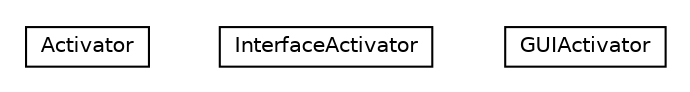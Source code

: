 #!/usr/local/bin/dot
#
# Class diagram 
# Generated by UMLGraph version R5_6-24-gf6e263 (http://www.umlgraph.org/)
#

digraph G {
	edge [fontname="Helvetica",fontsize=10,labelfontname="Helvetica",labelfontsize=10];
	node [fontname="Helvetica",fontsize=10,shape=plaintext];
	nodesep=0.25;
	ranksep=0.5;
	// org.universAAL.samples.context.reasoner.client.osgi.Activator
	c1330571 [label=<<table title="org.universAAL.samples.context.reasoner.client.osgi.Activator" border="0" cellborder="1" cellspacing="0" cellpadding="2" port="p" href="./Activator.html">
		<tr><td><table border="0" cellspacing="0" cellpadding="1">
<tr><td align="center" balign="center"> Activator </td></tr>
		</table></td></tr>
		</table>>, URL="./Activator.html", fontname="Helvetica", fontcolor="black", fontsize=10.0];
	// org.universAAL.samples.context.reasoner.client.osgi.InterfaceActivator
	c1330572 [label=<<table title="org.universAAL.samples.context.reasoner.client.osgi.InterfaceActivator" border="0" cellborder="1" cellspacing="0" cellpadding="2" port="p" href="./InterfaceActivator.html">
		<tr><td><table border="0" cellspacing="0" cellpadding="1">
<tr><td align="center" balign="center"> InterfaceActivator </td></tr>
		</table></td></tr>
		</table>>, URL="./InterfaceActivator.html", fontname="Helvetica", fontcolor="black", fontsize=10.0];
	// org.universAAL.samples.context.reasoner.client.osgi.GUIActivator
	c1330573 [label=<<table title="org.universAAL.samples.context.reasoner.client.osgi.GUIActivator" border="0" cellborder="1" cellspacing="0" cellpadding="2" port="p" href="./GUIActivator.html">
		<tr><td><table border="0" cellspacing="0" cellpadding="1">
<tr><td align="center" balign="center"> GUIActivator </td></tr>
		</table></td></tr>
		</table>>, URL="./GUIActivator.html", fontname="Helvetica", fontcolor="black", fontsize=10.0];
}

